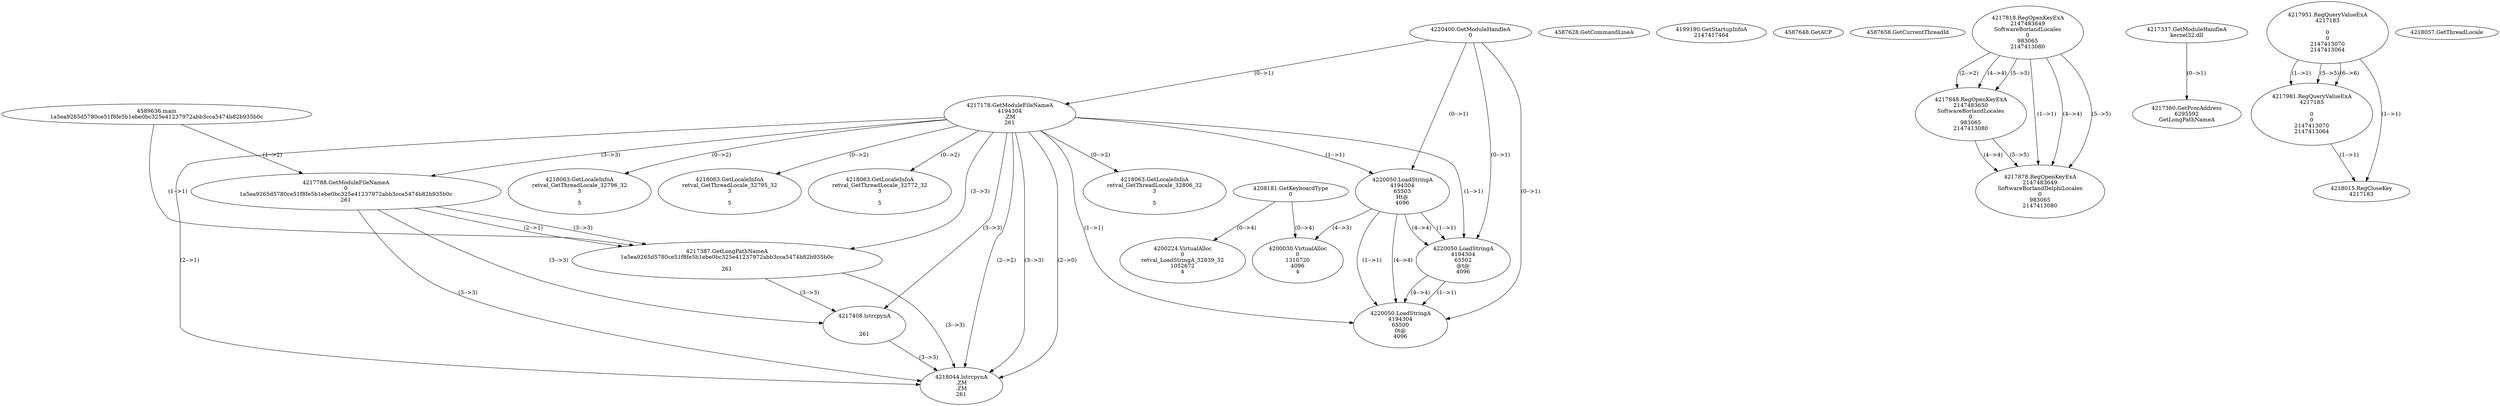 // Global SCDG with merge call
digraph {
	0 [label="4589636.main
1a5ea9265d5780ce51f8fe5b1ebe0bc325e41237972abb3cca5474b82b935b0c"]
	1 [label="4220400.GetModuleHandleA
0"]
	2 [label="4208181.GetKeyboardType
0"]
	3 [label="4587628.GetCommandLineA
"]
	4 [label="4199190.GetStartupInfoA
2147417464"]
	5 [label="4587648.GetACP
"]
	6 [label="4587658.GetCurrentThreadId
"]
	7 [label="4217178.GetModuleFileNameA
4194304
.ZM
261"]
	1 -> 7 [label="(0-->1)"]
	8 [label="4217788.GetModuleFileNameA
0
1a5ea9265d5780ce51f8fe5b1ebe0bc325e41237972abb3cca5474b82b935b0c
261"]
	0 -> 8 [label="(1-->2)"]
	7 -> 8 [label="(3-->3)"]
	9 [label="4217818.RegOpenKeyExA
2147483649
Software\Borland\Locales
0
983065
2147413080"]
	10 [label="4217848.RegOpenKeyExA
2147483650
Software\Borland\Locales
0
983065
2147413080"]
	9 -> 10 [label="(2-->2)"]
	9 -> 10 [label="(4-->4)"]
	9 -> 10 [label="(5-->5)"]
	11 [label="4217878.RegOpenKeyExA
2147483649
Software\Borland\Delphi\Locales
0
983065
2147413080"]
	9 -> 11 [label="(1-->1)"]
	9 -> 11 [label="(4-->4)"]
	10 -> 11 [label="(4-->4)"]
	9 -> 11 [label="(5-->5)"]
	10 -> 11 [label="(5-->5)"]
	12 [label="4217337.GetModuleHandleA
kernel32.dll"]
	13 [label="4217360.GetProcAddress
6295592
GetLongPathNameA"]
	12 -> 13 [label="(0-->1)"]
	14 [label="4217387.GetLongPathNameA
1a5ea9265d5780ce51f8fe5b1ebe0bc325e41237972abb3cca5474b82b935b0c

261"]
	0 -> 14 [label="(1-->1)"]
	8 -> 14 [label="(2-->1)"]
	7 -> 14 [label="(3-->3)"]
	8 -> 14 [label="(3-->3)"]
	15 [label="4217408.lstrcpynA


261"]
	7 -> 15 [label="(3-->3)"]
	8 -> 15 [label="(3-->3)"]
	14 -> 15 [label="(3-->3)"]
	16 [label="4217951.RegQueryValueExA
4217183

0
0
2147413070
2147413064"]
	17 [label="4217981.RegQueryValueExA
4217183

0
0
2147413070
2147413064"]
	16 -> 17 [label="(1-->1)"]
	16 -> 17 [label="(5-->5)"]
	16 -> 17 [label="(6-->6)"]
	18 [label="4218015.RegCloseKey
4217183"]
	16 -> 18 [label="(1-->1)"]
	17 -> 18 [label="(1-->1)"]
	19 [label="4218044.lstrcpynA
.ZM
.ZM
261"]
	7 -> 19 [label="(2-->1)"]
	7 -> 19 [label="(2-->2)"]
	7 -> 19 [label="(3-->3)"]
	8 -> 19 [label="(3-->3)"]
	14 -> 19 [label="(3-->3)"]
	15 -> 19 [label="(3-->3)"]
	7 -> 19 [label="(2-->0)"]
	20 [label="4218057.GetThreadLocale
"]
	21 [label="4218063.GetLocaleInfoA
retval_GetThreadLocale_32806_32
3

5"]
	7 -> 21 [label="(0-->2)"]
	22 [label="4220050.LoadStringA
4194304
65503
Ht@
4096"]
	1 -> 22 [label="(0-->1)"]
	7 -> 22 [label="(1-->1)"]
	23 [label="4220050.LoadStringA
4194304
65502
@t@
4096"]
	1 -> 23 [label="(0-->1)"]
	7 -> 23 [label="(1-->1)"]
	22 -> 23 [label="(1-->1)"]
	22 -> 23 [label="(4-->4)"]
	24 [label="4200224.VirtualAlloc
0
retval_LoadStringA_32839_32
1052672
4"]
	2 -> 24 [label="(0-->4)"]
	25 [label="4218063.GetLocaleInfoA
retval_GetThreadLocale_32796_32
3

5"]
	7 -> 25 [label="(0-->2)"]
	26 [label="4200030.VirtualAlloc
0
1310720
4096
4"]
	22 -> 26 [label="(4-->3)"]
	2 -> 26 [label="(0-->4)"]
	27 [label="4218063.GetLocaleInfoA
retval_GetThreadLocale_32795_32
3

5"]
	7 -> 27 [label="(0-->2)"]
	28 [label="4218063.GetLocaleInfoA
retval_GetThreadLocale_32772_32
3

5"]
	7 -> 28 [label="(0-->2)"]
	29 [label="4220050.LoadStringA
4194304
65500
0t@
4096"]
	1 -> 29 [label="(0-->1)"]
	7 -> 29 [label="(1-->1)"]
	22 -> 29 [label="(1-->1)"]
	23 -> 29 [label="(1-->1)"]
	22 -> 29 [label="(4-->4)"]
	23 -> 29 [label="(4-->4)"]
}
